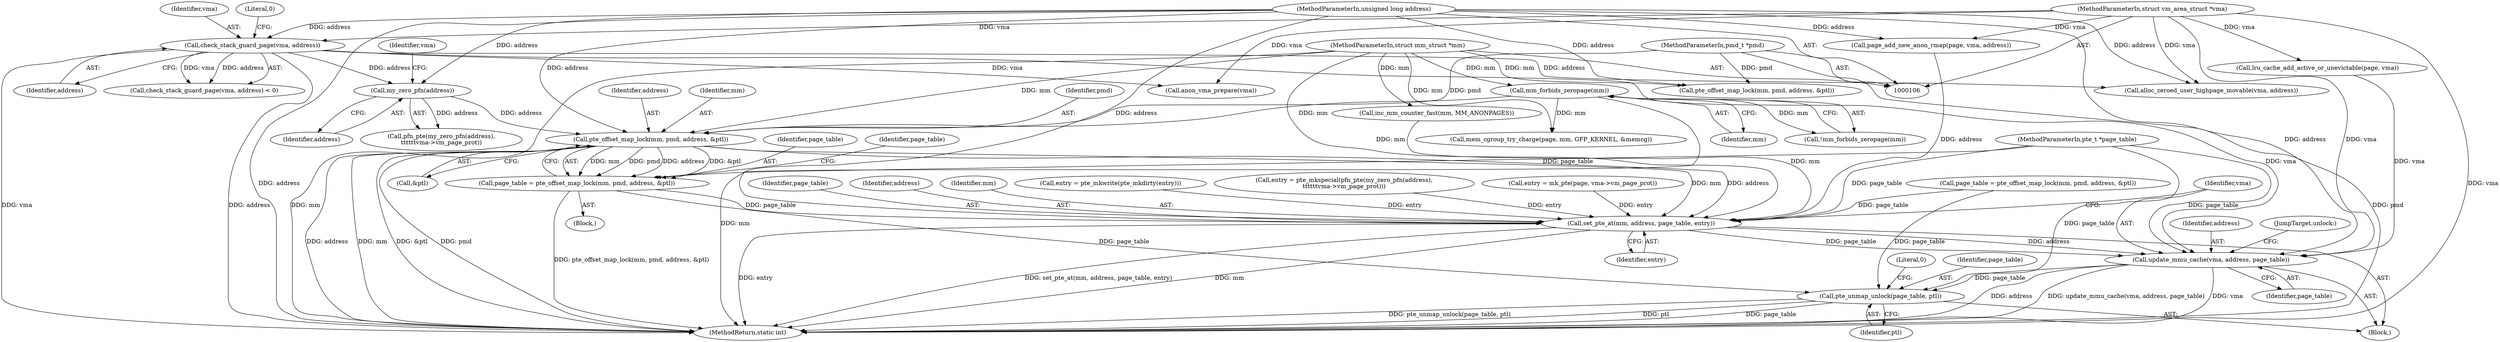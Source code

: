 digraph "0_linux_6b7339f4c31ad69c8e9c0b2859276e22cf72176d@pointer" {
"1000157" [label="(Call,pte_offset_map_lock(mm, pmd, address, &ptl))"];
"1000143" [label="(Call,mm_forbids_zeropage(mm))"];
"1000107" [label="(MethodParameterIn,struct mm_struct *mm)"];
"1000111" [label="(MethodParameterIn,pmd_t *pmd)"];
"1000150" [label="(Call,my_zero_pfn(address))"];
"1000130" [label="(Call,check_stack_guard_page(vma, address))"];
"1000108" [label="(MethodParameterIn,struct vm_area_struct *vma)"];
"1000109" [label="(MethodParameterIn,unsigned long address)"];
"1000155" [label="(Call,page_table = pte_offset_map_lock(mm, pmd, address, &ptl))"];
"1000241" [label="(Call,set_pte_at(mm, address, page_table, entry))"];
"1000246" [label="(Call,update_mmu_cache(vma, address, page_table))"];
"1000251" [label="(Call,pte_unmap_unlock(page_table, ptl))"];
"1000142" [label="(Call,!mm_forbids_zeropage(mm))"];
"1000269" [label="(MethodReturn,static int)"];
"1000246" [label="(Call,update_mmu_cache(vma, address, page_table))"];
"1000185" [label="(Call,mem_cgroup_try_charge(page, mm, GFP_KERNEL, &memcg))"];
"1000245" [label="(Identifier,entry)"];
"1000110" [label="(MethodParameterIn,pte_t *page_table)"];
"1000149" [label="(Call,pfn_pte(my_zero_pfn(address),\n\t\t\t\t\t\tvma->vm_page_prot))"];
"1000229" [label="(Call,page_add_new_anon_rmap(page, vma, address))"];
"1000109" [label="(MethodParameterIn,unsigned long address)"];
"1000249" [label="(Identifier,page_table)"];
"1000253" [label="(Identifier,ptl)"];
"1000155" [label="(Call,page_table = pte_offset_map_lock(mm, pmd, address, &ptl))"];
"1000226" [label="(Call,inc_mm_counter_fast(mm, MM_ANONPAGES))"];
"1000113" [label="(Block,)"];
"1000108" [label="(MethodParameterIn,struct vm_area_struct *vma)"];
"1000237" [label="(Call,lru_cache_add_active_or_unevictable(page, vma))"];
"1000159" [label="(Identifier,pmd)"];
"1000241" [label="(Call,set_pte_at(mm, address, page_table, entry))"];
"1000145" [label="(Block,)"];
"1000252" [label="(Identifier,page_table)"];
"1000161" [label="(Call,&ptl)"];
"1000244" [label="(Identifier,page_table)"];
"1000151" [label="(Identifier,address)"];
"1000177" [label="(Call,alloc_zeroed_user_highpage_movable(vma, address))"];
"1000131" [label="(Identifier,vma)"];
"1000243" [label="(Identifier,address)"];
"1000144" [label="(Identifier,mm)"];
"1000153" [label="(Identifier,vma)"];
"1000143" [label="(Call,mm_forbids_zeropage(mm))"];
"1000107" [label="(MethodParameterIn,struct mm_struct *mm)"];
"1000160" [label="(Identifier,address)"];
"1000150" [label="(Call,my_zero_pfn(address))"];
"1000242" [label="(Identifier,mm)"];
"1000248" [label="(Identifier,address)"];
"1000250" [label="(JumpTarget,unlock:)"];
"1000132" [label="(Identifier,address)"];
"1000212" [label="(Call,page_table = pte_offset_map_lock(mm, pmd, address, &ptl))"];
"1000207" [label="(Call,entry = pte_mkwrite(pte_mkdirty(entry)))"];
"1000146" [label="(Call,entry = pte_mkspecial(pfn_pte(my_zero_pfn(address),\n\t\t\t\t\t\tvma->vm_page_prot)))"];
"1000255" [label="(Literal,0)"];
"1000156" [label="(Identifier,page_table)"];
"1000194" [label="(Call,entry = mk_pte(page, vma->vm_page_prot))"];
"1000247" [label="(Identifier,vma)"];
"1000158" [label="(Identifier,mm)"];
"1000133" [label="(Literal,0)"];
"1000130" [label="(Call,check_stack_guard_page(vma, address))"];
"1000129" [label="(Call,check_stack_guard_page(vma, address) < 0)"];
"1000167" [label="(Identifier,page_table)"];
"1000157" [label="(Call,pte_offset_map_lock(mm, pmd, address, &ptl))"];
"1000214" [label="(Call,pte_offset_map_lock(mm, pmd, address, &ptl))"];
"1000251" [label="(Call,pte_unmap_unlock(page_table, ptl))"];
"1000111" [label="(MethodParameterIn,pmd_t *pmd)"];
"1000172" [label="(Call,anon_vma_prepare(vma))"];
"1000157" -> "1000155"  [label="AST: "];
"1000157" -> "1000161"  [label="CFG: "];
"1000158" -> "1000157"  [label="AST: "];
"1000159" -> "1000157"  [label="AST: "];
"1000160" -> "1000157"  [label="AST: "];
"1000161" -> "1000157"  [label="AST: "];
"1000155" -> "1000157"  [label="CFG: "];
"1000157" -> "1000269"  [label="DDG: pmd"];
"1000157" -> "1000269"  [label="DDG: address"];
"1000157" -> "1000269"  [label="DDG: mm"];
"1000157" -> "1000269"  [label="DDG: &ptl"];
"1000157" -> "1000155"  [label="DDG: mm"];
"1000157" -> "1000155"  [label="DDG: pmd"];
"1000157" -> "1000155"  [label="DDG: address"];
"1000157" -> "1000155"  [label="DDG: &ptl"];
"1000143" -> "1000157"  [label="DDG: mm"];
"1000107" -> "1000157"  [label="DDG: mm"];
"1000111" -> "1000157"  [label="DDG: pmd"];
"1000150" -> "1000157"  [label="DDG: address"];
"1000109" -> "1000157"  [label="DDG: address"];
"1000157" -> "1000241"  [label="DDG: mm"];
"1000157" -> "1000241"  [label="DDG: address"];
"1000143" -> "1000142"  [label="AST: "];
"1000143" -> "1000144"  [label="CFG: "];
"1000144" -> "1000143"  [label="AST: "];
"1000142" -> "1000143"  [label="CFG: "];
"1000143" -> "1000269"  [label="DDG: mm"];
"1000143" -> "1000142"  [label="DDG: mm"];
"1000107" -> "1000143"  [label="DDG: mm"];
"1000143" -> "1000185"  [label="DDG: mm"];
"1000107" -> "1000106"  [label="AST: "];
"1000107" -> "1000269"  [label="DDG: mm"];
"1000107" -> "1000185"  [label="DDG: mm"];
"1000107" -> "1000214"  [label="DDG: mm"];
"1000107" -> "1000226"  [label="DDG: mm"];
"1000107" -> "1000241"  [label="DDG: mm"];
"1000111" -> "1000106"  [label="AST: "];
"1000111" -> "1000269"  [label="DDG: pmd"];
"1000111" -> "1000214"  [label="DDG: pmd"];
"1000150" -> "1000149"  [label="AST: "];
"1000150" -> "1000151"  [label="CFG: "];
"1000151" -> "1000150"  [label="AST: "];
"1000153" -> "1000150"  [label="CFG: "];
"1000150" -> "1000149"  [label="DDG: address"];
"1000130" -> "1000150"  [label="DDG: address"];
"1000109" -> "1000150"  [label="DDG: address"];
"1000130" -> "1000129"  [label="AST: "];
"1000130" -> "1000132"  [label="CFG: "];
"1000131" -> "1000130"  [label="AST: "];
"1000132" -> "1000130"  [label="AST: "];
"1000133" -> "1000130"  [label="CFG: "];
"1000130" -> "1000269"  [label="DDG: address"];
"1000130" -> "1000269"  [label="DDG: vma"];
"1000130" -> "1000129"  [label="DDG: vma"];
"1000130" -> "1000129"  [label="DDG: address"];
"1000108" -> "1000130"  [label="DDG: vma"];
"1000109" -> "1000130"  [label="DDG: address"];
"1000130" -> "1000172"  [label="DDG: vma"];
"1000130" -> "1000177"  [label="DDG: address"];
"1000130" -> "1000246"  [label="DDG: vma"];
"1000108" -> "1000106"  [label="AST: "];
"1000108" -> "1000269"  [label="DDG: vma"];
"1000108" -> "1000172"  [label="DDG: vma"];
"1000108" -> "1000177"  [label="DDG: vma"];
"1000108" -> "1000229"  [label="DDG: vma"];
"1000108" -> "1000237"  [label="DDG: vma"];
"1000108" -> "1000246"  [label="DDG: vma"];
"1000109" -> "1000106"  [label="AST: "];
"1000109" -> "1000269"  [label="DDG: address"];
"1000109" -> "1000177"  [label="DDG: address"];
"1000109" -> "1000214"  [label="DDG: address"];
"1000109" -> "1000229"  [label="DDG: address"];
"1000109" -> "1000241"  [label="DDG: address"];
"1000109" -> "1000246"  [label="DDG: address"];
"1000155" -> "1000145"  [label="AST: "];
"1000156" -> "1000155"  [label="AST: "];
"1000167" -> "1000155"  [label="CFG: "];
"1000155" -> "1000269"  [label="DDG: pte_offset_map_lock(mm, pmd, address, &ptl)"];
"1000110" -> "1000155"  [label="DDG: page_table"];
"1000155" -> "1000241"  [label="DDG: page_table"];
"1000155" -> "1000251"  [label="DDG: page_table"];
"1000241" -> "1000113"  [label="AST: "];
"1000241" -> "1000245"  [label="CFG: "];
"1000242" -> "1000241"  [label="AST: "];
"1000243" -> "1000241"  [label="AST: "];
"1000244" -> "1000241"  [label="AST: "];
"1000245" -> "1000241"  [label="AST: "];
"1000247" -> "1000241"  [label="CFG: "];
"1000241" -> "1000269"  [label="DDG: mm"];
"1000241" -> "1000269"  [label="DDG: entry"];
"1000241" -> "1000269"  [label="DDG: set_pte_at(mm, address, page_table, entry)"];
"1000226" -> "1000241"  [label="DDG: mm"];
"1000229" -> "1000241"  [label="DDG: address"];
"1000212" -> "1000241"  [label="DDG: page_table"];
"1000110" -> "1000241"  [label="DDG: page_table"];
"1000194" -> "1000241"  [label="DDG: entry"];
"1000207" -> "1000241"  [label="DDG: entry"];
"1000146" -> "1000241"  [label="DDG: entry"];
"1000241" -> "1000246"  [label="DDG: address"];
"1000241" -> "1000246"  [label="DDG: page_table"];
"1000246" -> "1000113"  [label="AST: "];
"1000246" -> "1000249"  [label="CFG: "];
"1000247" -> "1000246"  [label="AST: "];
"1000248" -> "1000246"  [label="AST: "];
"1000249" -> "1000246"  [label="AST: "];
"1000250" -> "1000246"  [label="CFG: "];
"1000246" -> "1000269"  [label="DDG: address"];
"1000246" -> "1000269"  [label="DDG: update_mmu_cache(vma, address, page_table)"];
"1000246" -> "1000269"  [label="DDG: vma"];
"1000237" -> "1000246"  [label="DDG: vma"];
"1000110" -> "1000246"  [label="DDG: page_table"];
"1000246" -> "1000251"  [label="DDG: page_table"];
"1000251" -> "1000113"  [label="AST: "];
"1000251" -> "1000253"  [label="CFG: "];
"1000252" -> "1000251"  [label="AST: "];
"1000253" -> "1000251"  [label="AST: "];
"1000255" -> "1000251"  [label="CFG: "];
"1000251" -> "1000269"  [label="DDG: pte_unmap_unlock(page_table, ptl)"];
"1000251" -> "1000269"  [label="DDG: ptl"];
"1000251" -> "1000269"  [label="DDG: page_table"];
"1000212" -> "1000251"  [label="DDG: page_table"];
"1000110" -> "1000251"  [label="DDG: page_table"];
}
